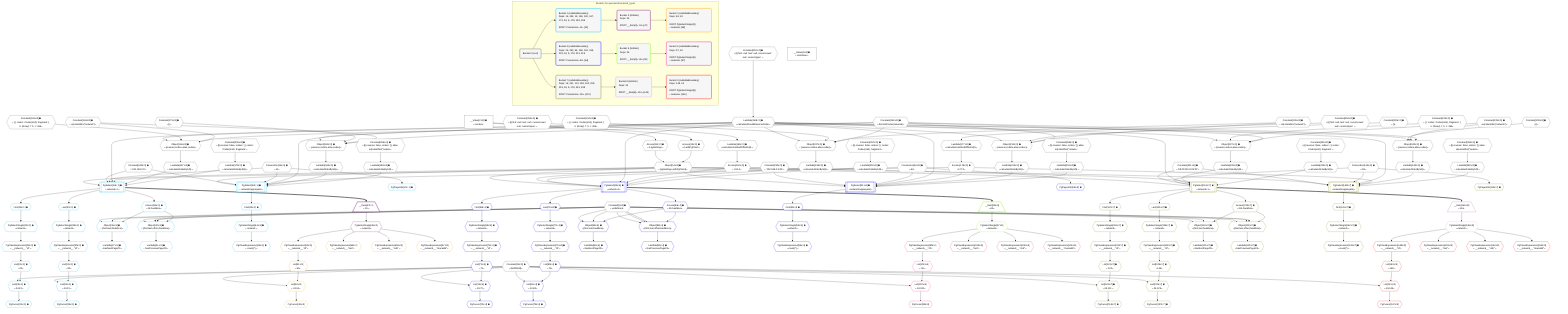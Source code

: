 %%{init: {'themeVariables': { 'fontSize': '12px'}}}%%
graph TD
    classDef path fill:#eee,stroke:#000,color:#000
    classDef plan fill:#fff,stroke-width:1px,color:#000
    classDef itemplan fill:#fff,stroke-width:2px,color:#000
    classDef unbatchedplan fill:#dff,stroke-width:1px,color:#000
    classDef sideeffectplan fill:#fcc,stroke-width:2px,color:#000
    classDef bucket fill:#f6f6f6,color:#000,stroke-width:2px,text-align:left


    %% plan dependencies
    Object166{{"Object[166∈0] ➊<br />ᐸ{reverse,orders,alias,codec}ᐳ"}}:::plan
    Lambda158{{"Lambda[158∈0] ➊<br />ᐸcalculateShouldReverseOrderᐳ"}}:::plan
    Constant163{{"Constant[163∈0] ➊<br />ᐸ[ { codec: Codec(int4), fragment: { n: [Array], f: 0, c: 266ᐳ"}}:::plan
    Constant164{{"Constant[164∈0] ➊<br />ᐸsql.identifier(”network”)ᐳ"}}:::plan
    Constant165{{"Constant[165∈0] ➊<br />ᐸRecordCodec(network)ᐳ"}}:::plan
    Lambda158 & Constant163 & Constant164 & Constant165 --> Object166
    Object182{{"Object[182∈0] ➊<br />ᐸ{reverse,orders,alias,codec}ᐳ"}}:::plan
    Constant179{{"Constant[179∈0] ➊<br />ᐸ[]ᐳ"}}:::plan
    Lambda158 & Constant179 & Constant164 & Constant165 --> Object182
    Object197{{"Object[197∈0] ➊<br />ᐸ{reverse,orders,alias,codec}ᐳ"}}:::plan
    Constant194{{"Constant[194∈0] ➊<br />ᐸ[ { codec: Codec(int4), fragment: { n: [Array], f: 0, c: 266ᐳ"}}:::plan
    Constant195{{"Constant[195∈0] ➊<br />ᐸsql.identifier(”network”)ᐳ"}}:::plan
    Lambda158 & Constant194 & Constant195 & Constant165 --> Object197
    Object212{{"Object[212∈0] ➊<br />ᐸ{reverse,orders,alias,codec}ᐳ"}}:::plan
    Constant209{{"Constant[209∈0] ➊<br />ᐸ[]ᐳ"}}:::plan
    Lambda158 & Constant209 & Constant195 & Constant165 --> Object212
    Object227{{"Object[227∈0] ➊<br />ᐸ{reverse,orders,alias,codec}ᐳ"}}:::plan
    Constant224{{"Constant[224∈0] ➊<br />ᐸ[ { codec: Codec(int4), fragment: { n: [Array], f: 0, c: 266ᐳ"}}:::plan
    Constant225{{"Constant[225∈0] ➊<br />ᐸsql.identifier(”network”)ᐳ"}}:::plan
    Lambda158 & Constant224 & Constant225 & Constant165 --> Object227
    Object242{{"Object[242∈0] ➊<br />ᐸ{reverse,orders,alias,codec}ᐳ"}}:::plan
    Constant239{{"Constant[239∈0] ➊<br />ᐸ[]ᐳ"}}:::plan
    Lambda158 & Constant239 & Constant225 & Constant165 --> Object242
    Object14{{"Object[14∈0] ➊<br />ᐸ{pgSettings,withPgClient}ᐳ"}}:::plan
    Access12{{"Access[12∈0] ➊<br />ᐸ2.pgSettingsᐳ"}}:::plan
    Access13{{"Access[13∈0] ➊<br />ᐸ2.withPgClientᐳ"}}:::plan
    Access12 & Access13 --> Object14
    __Value2["__Value[2∈0] ➊<br />ᐸcontextᐳ"]:::plan
    __Value2 --> Access12
    __Value2 --> Access13
    Constant252{{"Constant[252∈0] ➊<br />ᐸ§{ first: null, last: null, cursorLower: null, cursorUpper: ᐳ"}}:::plan
    Constant252 --> Lambda158
    Lambda161{{"Lambda[161∈0] ➊<br />ᐸcalculateLimitAndOffsetSQLᐳ"}}:::plan
    Constant253{{"Constant[253∈0] ➊<br />ᐸ§{ first: null, last: null, cursorLower: null, cursorUpper: ᐳ"}}:::plan
    Constant253 --> Lambda161
    Access162{{"Access[162∈0] ➊<br />ᐸ161.0ᐳ"}}:::plan
    Lambda161 --> Access162
    Lambda167{{"Lambda[167∈0] ➊<br />ᐸcalculateOrderBySQLᐳ"}}:::plan
    Object166 --> Lambda167
    Lambda173{{"Lambda[173∈0] ➊<br />ᐸcalculateOrderBySQLᐳ"}}:::plan
    Constant255{{"Constant[255∈0] ➊<br />ᐸ§{ reverse: false, orders: [ { codec: Codec(int4), fragment:ᐳ"}}:::plan
    Constant255 --> Lambda173
    Lambda177{{"Lambda[177∈0] ➊<br />ᐸcalculateLimitAndOffsetSQLᐳ"}}:::plan
    Constant254{{"Constant[254∈0] ➊<br />ᐸ§{ first: null, last: null, cursorLower: null, cursorUpper: ᐳ"}}:::plan
    Constant254 --> Lambda177
    Access178{{"Access[178∈0] ➊<br />ᐸ177.0ᐳ"}}:::plan
    Lambda177 --> Access178
    Lambda183{{"Lambda[183∈0] ➊<br />ᐸcalculateOrderBySQLᐳ"}}:::plan
    Object182 --> Lambda183
    Lambda188{{"Lambda[188∈0] ➊<br />ᐸcalculateOrderBySQLᐳ"}}:::plan
    Constant256{{"Constant[256∈0] ➊<br />ᐸ§{ reverse: false, orders: [], alias: sql.identifier(”networᐳ"}}:::plan
    Constant256 --> Lambda188
    Lambda198{{"Lambda[198∈0] ➊<br />ᐸcalculateOrderBySQLᐳ"}}:::plan
    Object197 --> Lambda198
    Lambda203{{"Lambda[203∈0] ➊<br />ᐸcalculateOrderBySQLᐳ"}}:::plan
    Constant257{{"Constant[257∈0] ➊<br />ᐸ§{ reverse: false, orders: [ { codec: Codec(int4), fragment:ᐳ"}}:::plan
    Constant257 --> Lambda203
    Lambda213{{"Lambda[213∈0] ➊<br />ᐸcalculateOrderBySQLᐳ"}}:::plan
    Object212 --> Lambda213
    Lambda218{{"Lambda[218∈0] ➊<br />ᐸcalculateOrderBySQLᐳ"}}:::plan
    Constant258{{"Constant[258∈0] ➊<br />ᐸ§{ reverse: false, orders: [], alias: sql.identifier(”networᐳ"}}:::plan
    Constant258 --> Lambda218
    Lambda228{{"Lambda[228∈0] ➊<br />ᐸcalculateOrderBySQLᐳ"}}:::plan
    Object227 --> Lambda228
    Lambda233{{"Lambda[233∈0] ➊<br />ᐸcalculateOrderBySQLᐳ"}}:::plan
    Constant259{{"Constant[259∈0] ➊<br />ᐸ§{ reverse: false, orders: [ { codec: Codec(int4), fragment:ᐳ"}}:::plan
    Constant259 --> Lambda233
    Lambda243{{"Lambda[243∈0] ➊<br />ᐸcalculateOrderBySQLᐳ"}}:::plan
    Object242 --> Lambda243
    Lambda248{{"Lambda[248∈0] ➊<br />ᐸcalculateOrderBySQLᐳ"}}:::plan
    Constant260{{"Constant[260∈0] ➊<br />ᐸ§{ reverse: false, orders: [], alias: sql.identifier(”networᐳ"}}:::plan
    Constant260 --> Lambda248
    __Value4["__Value[4∈0] ➊<br />ᐸrootValueᐳ"]:::plan
    Constant6{{"Constant[6∈0] ➊<br />ᐸundefinedᐳ"}}:::plan
    Connection15{{"Connection[15∈0] ➊<br />ᐸ11ᐳ"}}:::plan
    Constant24{{"Constant[24∈0] ➊<br />ᐸ[HIDDEN]ᐳ"}}:::plan
    Connection64{{"Connection[64∈0] ➊<br />ᐸ62ᐳ"}}:::plan
    Connection113{{"Connection[113∈0] ➊<br />ᐸ111ᐳ"}}:::plan
    Constant249{{"Constant[249∈0] ➊<br />ᐸ'192.168.0.0'ᐳ"}}:::plan
    Constant250{{"Constant[250∈0] ➊<br />ᐸ'192.168.0.0/16'ᐳ"}}:::plan
    Constant251{{"Constant[251∈0] ➊<br />ᐸ'08:00:2b:01:02:03'ᐳ"}}:::plan
    PgSelect16[["PgSelect[16∈1] ➊<br />ᐸnetwork+1ᐳ"]]:::plan
    Object14 & Constant249 & Connection15 & Lambda158 & Access162 & Lambda167 & Lambda173 --> PgSelect16
    PgSelect42[["PgSelect[42∈1] ➊<br />ᐸnetwork(aggregate)ᐳ"]]:::plan
    Object14 & Constant249 & Connection15 & Lambda158 & Access178 & Lambda183 & Lambda188 --> PgSelect42
    Object40{{"Object[40∈1] ➊<br />ᐸ{first,last,offset,hasMore}ᐳ"}}:::plan
    Access35{{"Access[35∈1] ➊<br />ᐸ16.hasMoreᐳ"}}:::plan
    Constant6 & Constant6 & Constant6 & Access35 --> Object40
    Object36{{"Object[36∈1] ➊<br />ᐸ{first,last,hasMore}ᐳ"}}:::plan
    Constant6 & Constant6 & Access35 --> Object36
    List25{{"List[25∈1] ➊<br />ᐸ24,23ᐳ"}}:::plan
    List23{{"List[23∈1] ➊<br />ᐸ22ᐳ"}}:::plan
    Constant24 & List23 --> List25
    List32{{"List[32∈1] ➊<br />ᐸ24,31ᐳ"}}:::plan
    List31{{"List[31∈1] ➊<br />ᐸ30ᐳ"}}:::plan
    Constant24 & List31 --> List32
    PgPageInfo17{{"PgPageInfo[17∈1] ➊"}}:::plan
    Connection15 --> PgPageInfo17
    First19{{"First[19∈1] ➊"}}:::plan
    PgSelect16 --> First19
    PgSelectSingle20{{"PgSelectSingle[20∈1] ➊<br />ᐸnetworkᐳ"}}:::plan
    First19 --> PgSelectSingle20
    PgCursor21{{"PgCursor[21∈1] ➊"}}:::plan
    List25 --> PgCursor21
    PgClassExpression22{{"PgClassExpression[22∈1] ➊<br />ᐸ__network__.”id”ᐳ"}}:::plan
    PgSelectSingle20 --> PgClassExpression22
    PgClassExpression22 --> List23
    Last27{{"Last[27∈1] ➊"}}:::plan
    PgSelect16 --> Last27
    PgSelectSingle28{{"PgSelectSingle[28∈1] ➊<br />ᐸnetworkᐳ"}}:::plan
    Last27 --> PgSelectSingle28
    PgCursor29{{"PgCursor[29∈1] ➊"}}:::plan
    List32 --> PgCursor29
    PgClassExpression30{{"PgClassExpression[30∈1] ➊<br />ᐸ__network__.”id”ᐳ"}}:::plan
    PgSelectSingle28 --> PgClassExpression30
    PgClassExpression30 --> List31
    PgSelect16 --> Access35
    Lambda37{{"Lambda[37∈1] ➊<br />ᐸhasNextPageCbᐳ"}}:::plan
    Object36 --> Lambda37
    Lambda41{{"Lambda[41∈1] ➊<br />ᐸhasPreviousPageCbᐳ"}}:::plan
    Object40 --> Lambda41
    First43{{"First[43∈1] ➊"}}:::plan
    PgSelect42 --> First43
    PgSelectSingle44{{"PgSelectSingle[44∈1] ➊<br />ᐸnetworkᐳ"}}:::plan
    First43 --> PgSelectSingle44
    PgClassExpression45{{"PgClassExpression[45∈1] ➊<br />ᐸcount(*)ᐳ"}}:::plan
    PgSelectSingle44 --> PgClassExpression45
    __Item47[/"__Item[47∈2]<br />ᐸ16ᐳ"\]:::itemplan
    PgSelect16 ==> __Item47
    PgSelectSingle48{{"PgSelectSingle[48∈2]<br />ᐸnetworkᐳ"}}:::plan
    __Item47 --> PgSelectSingle48
    List53{{"List[53∈3]<br />ᐸ24,51ᐳ"}}:::plan
    List51{{"List[51∈3]<br />ᐸ50ᐳ"}}:::plan
    Constant24 & List51 --> List53
    PgCursor49{{"PgCursor[49∈3]"}}:::plan
    List53 --> PgCursor49
    PgClassExpression50{{"PgClassExpression[50∈3]<br />ᐸ__network__.”id”ᐳ"}}:::plan
    PgSelectSingle48 --> PgClassExpression50
    PgClassExpression50 --> List51
    PgClassExpression55{{"PgClassExpression[55∈3]<br />ᐸ__network__.”inet”ᐳ"}}:::plan
    PgSelectSingle48 --> PgClassExpression55
    PgClassExpression56{{"PgClassExpression[56∈3]<br />ᐸ__network__.”cidr”ᐳ"}}:::plan
    PgSelectSingle48 --> PgClassExpression56
    PgClassExpression57{{"PgClassExpression[57∈3]<br />ᐸ__network__.”macaddr”ᐳ"}}:::plan
    PgSelectSingle48 --> PgClassExpression57
    PgSelect65[["PgSelect[65∈4] ➊<br />ᐸnetwork+1ᐳ"]]:::plan
    Object14 & Constant250 & Connection64 & Lambda158 & Access162 & Lambda198 & Lambda203 --> PgSelect65
    PgSelect91[["PgSelect[91∈4] ➊<br />ᐸnetwork(aggregate)ᐳ"]]:::plan
    Object14 & Constant250 & Connection64 & Lambda158 & Access178 & Lambda213 & Lambda218 --> PgSelect91
    Object89{{"Object[89∈4] ➊<br />ᐸ{first,last,offset,hasMore}ᐳ"}}:::plan
    Access84{{"Access[84∈4] ➊<br />ᐸ65.hasMoreᐳ"}}:::plan
    Constant6 & Constant6 & Constant6 & Access84 --> Object89
    Object85{{"Object[85∈4] ➊<br />ᐸ{first,last,hasMore}ᐳ"}}:::plan
    Constant6 & Constant6 & Access84 --> Object85
    List74{{"List[74∈4] ➊<br />ᐸ24,72ᐳ"}}:::plan
    List72{{"List[72∈4] ➊<br />ᐸ71ᐳ"}}:::plan
    Constant24 & List72 --> List74
    List81{{"List[81∈4] ➊<br />ᐸ24,80ᐳ"}}:::plan
    List80{{"List[80∈4] ➊<br />ᐸ79ᐳ"}}:::plan
    Constant24 & List80 --> List81
    PgPageInfo66{{"PgPageInfo[66∈4] ➊"}}:::plan
    Connection64 --> PgPageInfo66
    First68{{"First[68∈4] ➊"}}:::plan
    PgSelect65 --> First68
    PgSelectSingle69{{"PgSelectSingle[69∈4] ➊<br />ᐸnetworkᐳ"}}:::plan
    First68 --> PgSelectSingle69
    PgCursor70{{"PgCursor[70∈4] ➊"}}:::plan
    List74 --> PgCursor70
    PgClassExpression71{{"PgClassExpression[71∈4] ➊<br />ᐸ__network__.”id”ᐳ"}}:::plan
    PgSelectSingle69 --> PgClassExpression71
    PgClassExpression71 --> List72
    Last76{{"Last[76∈4] ➊"}}:::plan
    PgSelect65 --> Last76
    PgSelectSingle77{{"PgSelectSingle[77∈4] ➊<br />ᐸnetworkᐳ"}}:::plan
    Last76 --> PgSelectSingle77
    PgCursor78{{"PgCursor[78∈4] ➊"}}:::plan
    List81 --> PgCursor78
    PgClassExpression79{{"PgClassExpression[79∈4] ➊<br />ᐸ__network__.”id”ᐳ"}}:::plan
    PgSelectSingle77 --> PgClassExpression79
    PgClassExpression79 --> List80
    PgSelect65 --> Access84
    Lambda86{{"Lambda[86∈4] ➊<br />ᐸhasNextPageCbᐳ"}}:::plan
    Object85 --> Lambda86
    Lambda90{{"Lambda[90∈4] ➊<br />ᐸhasPreviousPageCbᐳ"}}:::plan
    Object89 --> Lambda90
    First92{{"First[92∈4] ➊"}}:::plan
    PgSelect91 --> First92
    PgSelectSingle93{{"PgSelectSingle[93∈4] ➊<br />ᐸnetworkᐳ"}}:::plan
    First92 --> PgSelectSingle93
    PgClassExpression94{{"PgClassExpression[94∈4] ➊<br />ᐸcount(*)ᐳ"}}:::plan
    PgSelectSingle93 --> PgClassExpression94
    __Item96[/"__Item[96∈5]<br />ᐸ65ᐳ"\]:::itemplan
    PgSelect65 ==> __Item96
    PgSelectSingle97{{"PgSelectSingle[97∈5]<br />ᐸnetworkᐳ"}}:::plan
    __Item96 --> PgSelectSingle97
    List102{{"List[102∈6]<br />ᐸ24,100ᐳ"}}:::plan
    List100{{"List[100∈6]<br />ᐸ99ᐳ"}}:::plan
    Constant24 & List100 --> List102
    PgCursor98{{"PgCursor[98∈6]"}}:::plan
    List102 --> PgCursor98
    PgClassExpression99{{"PgClassExpression[99∈6]<br />ᐸ__network__.”id”ᐳ"}}:::plan
    PgSelectSingle97 --> PgClassExpression99
    PgClassExpression99 --> List100
    PgClassExpression104{{"PgClassExpression[104∈6]<br />ᐸ__network__.”inet”ᐳ"}}:::plan
    PgSelectSingle97 --> PgClassExpression104
    PgClassExpression105{{"PgClassExpression[105∈6]<br />ᐸ__network__.”cidr”ᐳ"}}:::plan
    PgSelectSingle97 --> PgClassExpression105
    PgClassExpression106{{"PgClassExpression[106∈6]<br />ᐸ__network__.”macaddr”ᐳ"}}:::plan
    PgSelectSingle97 --> PgClassExpression106
    PgSelect114[["PgSelect[114∈7] ➊<br />ᐸnetwork+1ᐳ"]]:::plan
    Object14 & Constant251 & Connection113 & Lambda158 & Access162 & Lambda228 & Lambda233 --> PgSelect114
    PgSelect140[["PgSelect[140∈7] ➊<br />ᐸnetwork(aggregate)ᐳ"]]:::plan
    Object14 & Constant251 & Connection113 & Lambda158 & Access178 & Lambda243 & Lambda248 --> PgSelect140
    Object138{{"Object[138∈7] ➊<br />ᐸ{first,last,offset,hasMore}ᐳ"}}:::plan
    Access133{{"Access[133∈7] ➊<br />ᐸ114.hasMoreᐳ"}}:::plan
    Constant6 & Constant6 & Constant6 & Access133 --> Object138
    Object134{{"Object[134∈7] ➊<br />ᐸ{first,last,hasMore}ᐳ"}}:::plan
    Constant6 & Constant6 & Access133 --> Object134
    List123{{"List[123∈7] ➊<br />ᐸ24,121ᐳ"}}:::plan
    List121{{"List[121∈7] ➊<br />ᐸ120ᐳ"}}:::plan
    Constant24 & List121 --> List123
    List130{{"List[130∈7] ➊<br />ᐸ24,129ᐳ"}}:::plan
    List129{{"List[129∈7] ➊<br />ᐸ128ᐳ"}}:::plan
    Constant24 & List129 --> List130
    PgPageInfo115{{"PgPageInfo[115∈7] ➊"}}:::plan
    Connection113 --> PgPageInfo115
    First117{{"First[117∈7] ➊"}}:::plan
    PgSelect114 --> First117
    PgSelectSingle118{{"PgSelectSingle[118∈7] ➊<br />ᐸnetworkᐳ"}}:::plan
    First117 --> PgSelectSingle118
    PgCursor119{{"PgCursor[119∈7] ➊"}}:::plan
    List123 --> PgCursor119
    PgClassExpression120{{"PgClassExpression[120∈7] ➊<br />ᐸ__network__.”id”ᐳ"}}:::plan
    PgSelectSingle118 --> PgClassExpression120
    PgClassExpression120 --> List121
    Last125{{"Last[125∈7] ➊"}}:::plan
    PgSelect114 --> Last125
    PgSelectSingle126{{"PgSelectSingle[126∈7] ➊<br />ᐸnetworkᐳ"}}:::plan
    Last125 --> PgSelectSingle126
    PgCursor127{{"PgCursor[127∈7] ➊"}}:::plan
    List130 --> PgCursor127
    PgClassExpression128{{"PgClassExpression[128∈7] ➊<br />ᐸ__network__.”id”ᐳ"}}:::plan
    PgSelectSingle126 --> PgClassExpression128
    PgClassExpression128 --> List129
    PgSelect114 --> Access133
    Lambda135{{"Lambda[135∈7] ➊<br />ᐸhasNextPageCbᐳ"}}:::plan
    Object134 --> Lambda135
    Lambda139{{"Lambda[139∈7] ➊<br />ᐸhasPreviousPageCbᐳ"}}:::plan
    Object138 --> Lambda139
    First141{{"First[141∈7] ➊"}}:::plan
    PgSelect140 --> First141
    PgSelectSingle142{{"PgSelectSingle[142∈7] ➊<br />ᐸnetworkᐳ"}}:::plan
    First141 --> PgSelectSingle142
    PgClassExpression143{{"PgClassExpression[143∈7] ➊<br />ᐸcount(*)ᐳ"}}:::plan
    PgSelectSingle142 --> PgClassExpression143
    __Item145[/"__Item[145∈8]<br />ᐸ114ᐳ"\]:::itemplan
    PgSelect114 ==> __Item145
    PgSelectSingle146{{"PgSelectSingle[146∈8]<br />ᐸnetworkᐳ"}}:::plan
    __Item145 --> PgSelectSingle146
    List151{{"List[151∈9]<br />ᐸ24,149ᐳ"}}:::plan
    List149{{"List[149∈9]<br />ᐸ148ᐳ"}}:::plan
    Constant24 & List149 --> List151
    PgCursor147{{"PgCursor[147∈9]"}}:::plan
    List151 --> PgCursor147
    PgClassExpression148{{"PgClassExpression[148∈9]<br />ᐸ__network__.”id”ᐳ"}}:::plan
    PgSelectSingle146 --> PgClassExpression148
    PgClassExpression148 --> List149
    PgClassExpression153{{"PgClassExpression[153∈9]<br />ᐸ__network__.”inet”ᐳ"}}:::plan
    PgSelectSingle146 --> PgClassExpression153
    PgClassExpression154{{"PgClassExpression[154∈9]<br />ᐸ__network__.”cidr”ᐳ"}}:::plan
    PgSelectSingle146 --> PgClassExpression154
    PgClassExpression155{{"PgClassExpression[155∈9]<br />ᐸ__network__.”macaddr”ᐳ"}}:::plan
    PgSelectSingle146 --> PgClassExpression155

    %% define steps

    subgraph "Buckets for queries/v4/network_types"
    Bucket0("Bucket 0 (root)"):::bucket
    classDef bucket0 stroke:#696969
    class Bucket0,__Value2,__Value4,Constant6,Access12,Access13,Object14,Connection15,Constant24,Connection64,Connection113,Lambda158,Lambda161,Access162,Constant163,Constant164,Constant165,Object166,Lambda167,Lambda173,Lambda177,Access178,Constant179,Object182,Lambda183,Lambda188,Constant194,Constant195,Object197,Lambda198,Lambda203,Constant209,Object212,Lambda213,Lambda218,Constant224,Constant225,Object227,Lambda228,Lambda233,Constant239,Object242,Lambda243,Lambda248,Constant249,Constant250,Constant251,Constant252,Constant253,Constant254,Constant255,Constant256,Constant257,Constant258,Constant259,Constant260 bucket0
    Bucket1("Bucket 1 (nullableBoundary)<br />Deps: 14, 249, 15, 158, 162, 167, 173, 24, 6, 178, 183, 188<br /><br />ROOT Connectionᐸ11ᐳ[15]"):::bucket
    classDef bucket1 stroke:#00bfff
    class Bucket1,PgSelect16,PgPageInfo17,First19,PgSelectSingle20,PgCursor21,PgClassExpression22,List23,List25,Last27,PgSelectSingle28,PgCursor29,PgClassExpression30,List31,List32,Access35,Object36,Lambda37,Object40,Lambda41,PgSelect42,First43,PgSelectSingle44,PgClassExpression45 bucket1
    Bucket2("Bucket 2 (listItem)<br />Deps: 24<br /><br />ROOT __Item{2}ᐸ16ᐳ[47]"):::bucket
    classDef bucket2 stroke:#7f007f
    class Bucket2,__Item47,PgSelectSingle48 bucket2
    Bucket3("Bucket 3 (nullableBoundary)<br />Deps: 48, 24<br /><br />ROOT PgSelectSingle{2}ᐸnetworkᐳ[48]"):::bucket
    classDef bucket3 stroke:#ffa500
    class Bucket3,PgCursor49,PgClassExpression50,List51,List53,PgClassExpression55,PgClassExpression56,PgClassExpression57 bucket3
    Bucket4("Bucket 4 (nullableBoundary)<br />Deps: 14, 250, 64, 158, 162, 198, 203, 24, 6, 178, 213, 218<br /><br />ROOT Connectionᐸ62ᐳ[64]"):::bucket
    classDef bucket4 stroke:#0000ff
    class Bucket4,PgSelect65,PgPageInfo66,First68,PgSelectSingle69,PgCursor70,PgClassExpression71,List72,List74,Last76,PgSelectSingle77,PgCursor78,PgClassExpression79,List80,List81,Access84,Object85,Lambda86,Object89,Lambda90,PgSelect91,First92,PgSelectSingle93,PgClassExpression94 bucket4
    Bucket5("Bucket 5 (listItem)<br />Deps: 24<br /><br />ROOT __Item{5}ᐸ65ᐳ[96]"):::bucket
    classDef bucket5 stroke:#7fff00
    class Bucket5,__Item96,PgSelectSingle97 bucket5
    Bucket6("Bucket 6 (nullableBoundary)<br />Deps: 97, 24<br /><br />ROOT PgSelectSingle{5}ᐸnetworkᐳ[97]"):::bucket
    classDef bucket6 stroke:#ff1493
    class Bucket6,PgCursor98,PgClassExpression99,List100,List102,PgClassExpression104,PgClassExpression105,PgClassExpression106 bucket6
    Bucket7("Bucket 7 (nullableBoundary)<br />Deps: 14, 251, 113, 158, 162, 228, 233, 24, 6, 178, 243, 248<br /><br />ROOT Connectionᐸ111ᐳ[113]"):::bucket
    classDef bucket7 stroke:#808000
    class Bucket7,PgSelect114,PgPageInfo115,First117,PgSelectSingle118,PgCursor119,PgClassExpression120,List121,List123,Last125,PgSelectSingle126,PgCursor127,PgClassExpression128,List129,List130,Access133,Object134,Lambda135,Object138,Lambda139,PgSelect140,First141,PgSelectSingle142,PgClassExpression143 bucket7
    Bucket8("Bucket 8 (listItem)<br />Deps: 24<br /><br />ROOT __Item{8}ᐸ114ᐳ[145]"):::bucket
    classDef bucket8 stroke:#dda0dd
    class Bucket8,__Item145,PgSelectSingle146 bucket8
    Bucket9("Bucket 9 (nullableBoundary)<br />Deps: 146, 24<br /><br />ROOT PgSelectSingle{8}ᐸnetworkᐳ[146]"):::bucket
    classDef bucket9 stroke:#ff0000
    class Bucket9,PgCursor147,PgClassExpression148,List149,List151,PgClassExpression153,PgClassExpression154,PgClassExpression155 bucket9
    Bucket0 --> Bucket1 & Bucket4 & Bucket7
    Bucket1 --> Bucket2
    Bucket2 --> Bucket3
    Bucket4 --> Bucket5
    Bucket5 --> Bucket6
    Bucket7 --> Bucket8
    Bucket8 --> Bucket9
    end
